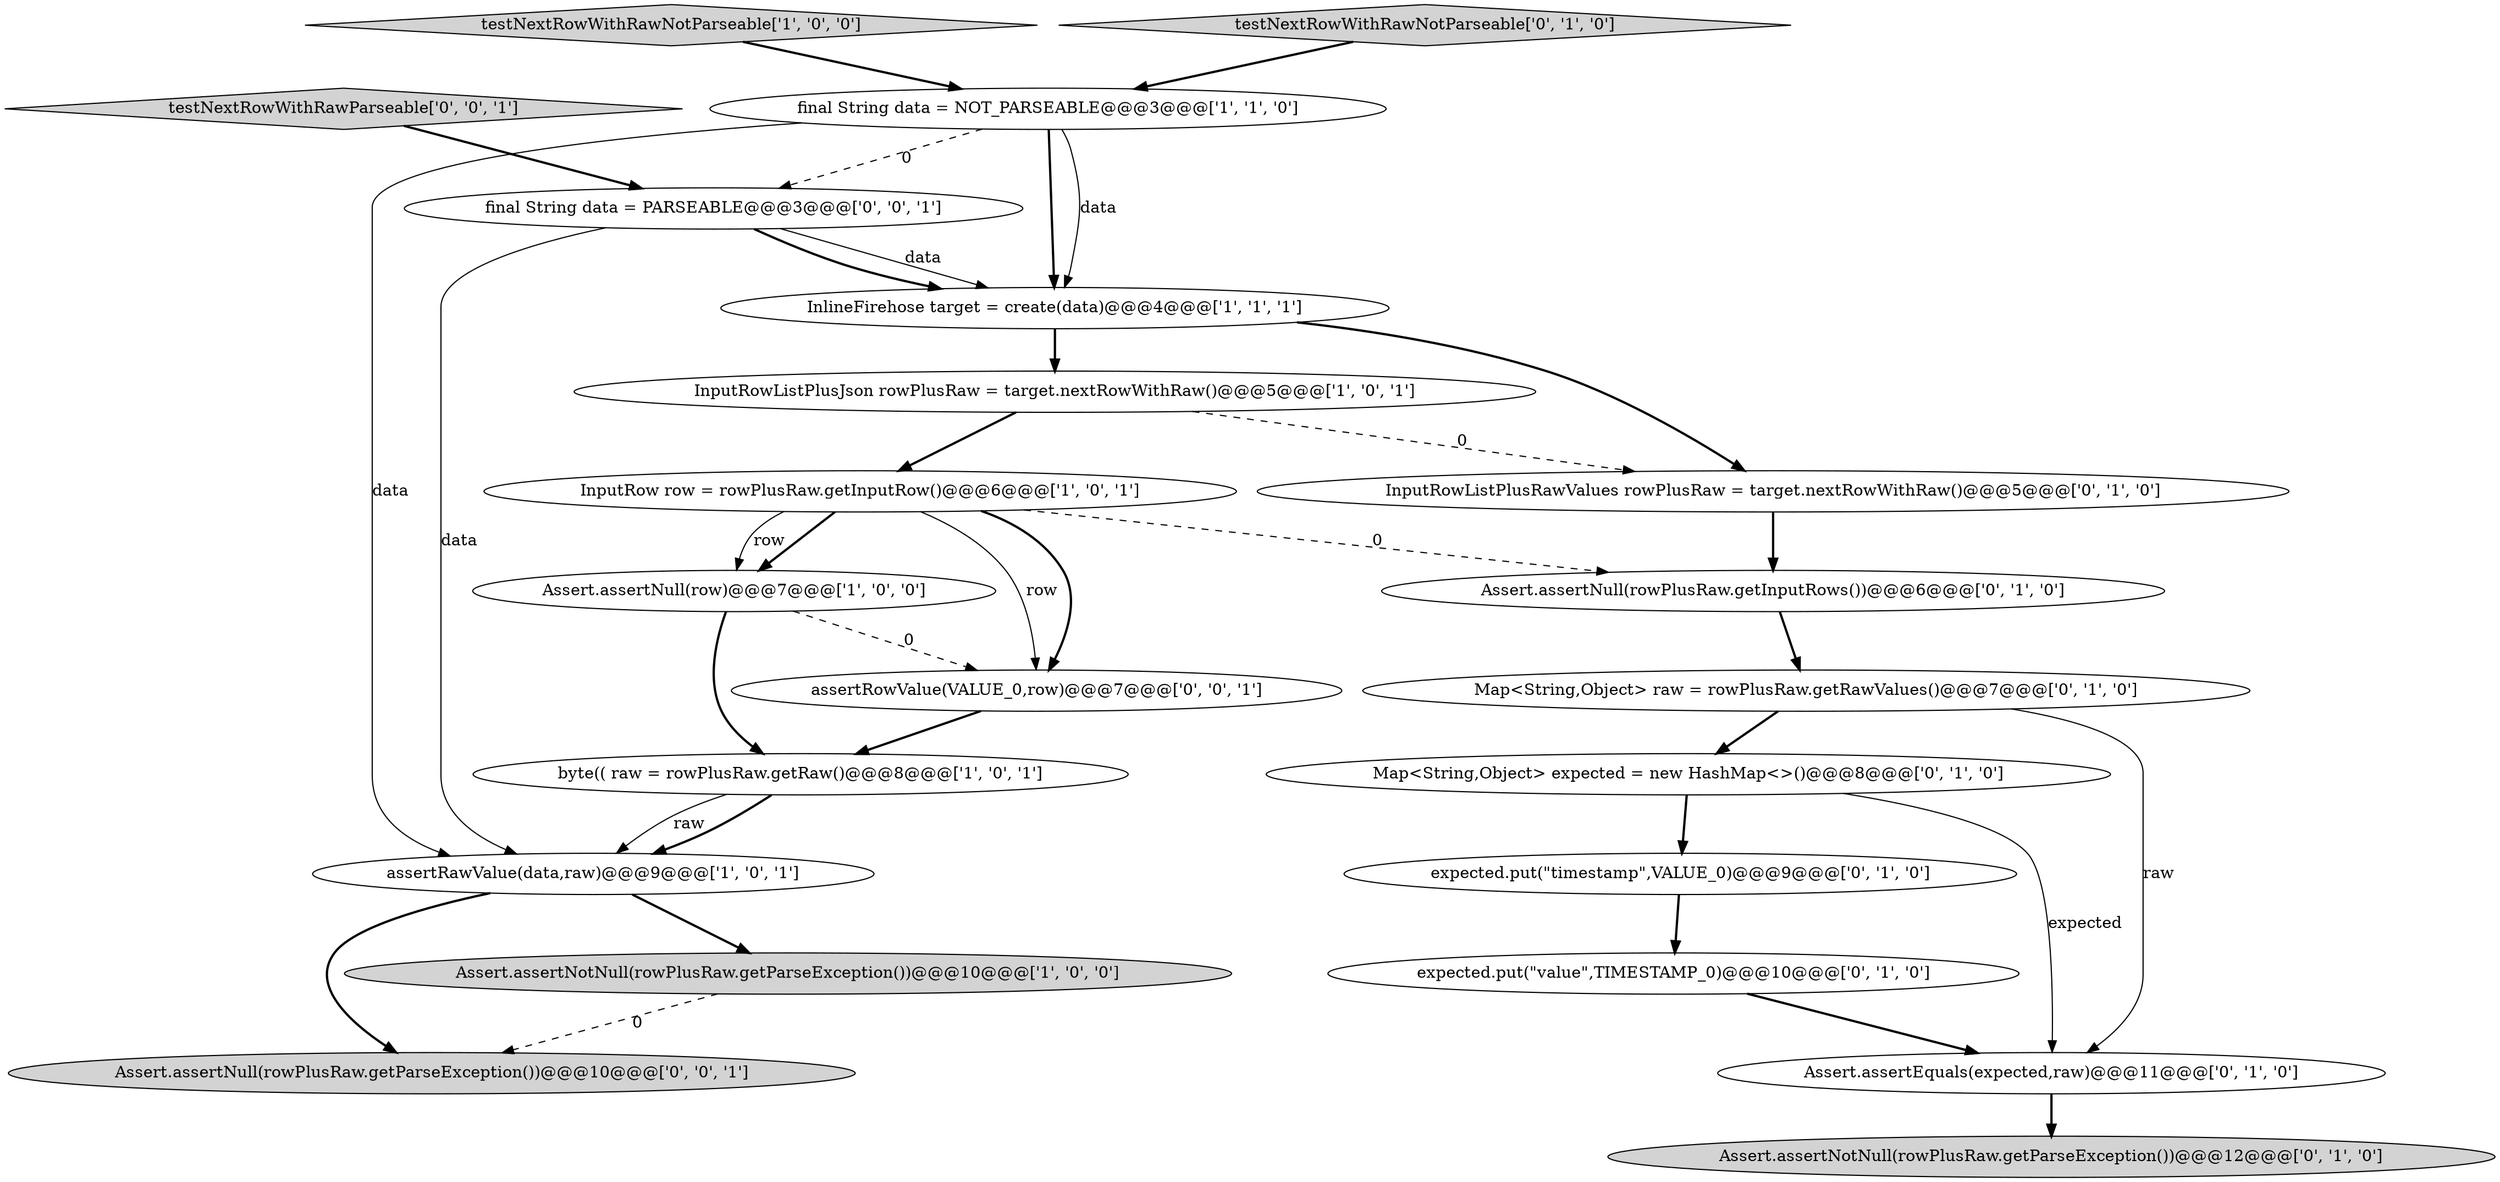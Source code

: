 digraph {
4 [style = filled, label = "final String data = NOT_PARSEABLE@@@3@@@['1', '1', '0']", fillcolor = white, shape = ellipse image = "AAA0AAABBB1BBB"];
7 [style = filled, label = "InputRowListPlusJson rowPlusRaw = target.nextRowWithRaw()@@@5@@@['1', '0', '1']", fillcolor = white, shape = ellipse image = "AAA0AAABBB1BBB"];
16 [style = filled, label = "InputRowListPlusRawValues rowPlusRaw = target.nextRowWithRaw()@@@5@@@['0', '1', '0']", fillcolor = white, shape = ellipse image = "AAA1AAABBB2BBB"];
20 [style = filled, label = "Assert.assertNull(rowPlusRaw.getParseException())@@@10@@@['0', '0', '1']", fillcolor = lightgray, shape = ellipse image = "AAA0AAABBB3BBB"];
11 [style = filled, label = "expected.put(\"value\",TIMESTAMP_0)@@@10@@@['0', '1', '0']", fillcolor = white, shape = ellipse image = "AAA1AAABBB2BBB"];
14 [style = filled, label = "Assert.assertNull(rowPlusRaw.getInputRows())@@@6@@@['0', '1', '0']", fillcolor = white, shape = ellipse image = "AAA1AAABBB2BBB"];
12 [style = filled, label = "Assert.assertEquals(expected,raw)@@@11@@@['0', '1', '0']", fillcolor = white, shape = ellipse image = "AAA1AAABBB2BBB"];
18 [style = filled, label = "assertRowValue(VALUE_0,row)@@@7@@@['0', '0', '1']", fillcolor = white, shape = ellipse image = "AAA0AAABBB3BBB"];
10 [style = filled, label = "Map<String,Object> expected = new HashMap<>()@@@8@@@['0', '1', '0']", fillcolor = white, shape = ellipse image = "AAA0AAABBB2BBB"];
13 [style = filled, label = "Assert.assertNotNull(rowPlusRaw.getParseException())@@@12@@@['0', '1', '0']", fillcolor = lightgray, shape = ellipse image = "AAA0AAABBB2BBB"];
1 [style = filled, label = "InlineFirehose target = create(data)@@@4@@@['1', '1', '1']", fillcolor = white, shape = ellipse image = "AAA0AAABBB1BBB"];
8 [style = filled, label = "Assert.assertNull(row)@@@7@@@['1', '0', '0']", fillcolor = white, shape = ellipse image = "AAA0AAABBB1BBB"];
21 [style = filled, label = "testNextRowWithRawParseable['0', '0', '1']", fillcolor = lightgray, shape = diamond image = "AAA0AAABBB3BBB"];
17 [style = filled, label = "expected.put(\"timestamp\",VALUE_0)@@@9@@@['0', '1', '0']", fillcolor = white, shape = ellipse image = "AAA0AAABBB2BBB"];
2 [style = filled, label = "byte(( raw = rowPlusRaw.getRaw()@@@8@@@['1', '0', '1']", fillcolor = white, shape = ellipse image = "AAA0AAABBB1BBB"];
9 [style = filled, label = "Map<String,Object> raw = rowPlusRaw.getRawValues()@@@7@@@['0', '1', '0']", fillcolor = white, shape = ellipse image = "AAA0AAABBB2BBB"];
0 [style = filled, label = "assertRawValue(data,raw)@@@9@@@['1', '0', '1']", fillcolor = white, shape = ellipse image = "AAA0AAABBB1BBB"];
6 [style = filled, label = "testNextRowWithRawNotParseable['1', '0', '0']", fillcolor = lightgray, shape = diamond image = "AAA0AAABBB1BBB"];
19 [style = filled, label = "final String data = PARSEABLE@@@3@@@['0', '0', '1']", fillcolor = white, shape = ellipse image = "AAA0AAABBB3BBB"];
5 [style = filled, label = "InputRow row = rowPlusRaw.getInputRow()@@@6@@@['1', '0', '1']", fillcolor = white, shape = ellipse image = "AAA0AAABBB1BBB"];
15 [style = filled, label = "testNextRowWithRawNotParseable['0', '1', '0']", fillcolor = lightgray, shape = diamond image = "AAA0AAABBB2BBB"];
3 [style = filled, label = "Assert.assertNotNull(rowPlusRaw.getParseException())@@@10@@@['1', '0', '0']", fillcolor = lightgray, shape = ellipse image = "AAA0AAABBB1BBB"];
4->1 [style = solid, label="data"];
10->12 [style = solid, label="expected"];
3->20 [style = dashed, label="0"];
5->8 [style = bold, label=""];
4->0 [style = solid, label="data"];
11->12 [style = bold, label=""];
6->4 [style = bold, label=""];
18->2 [style = bold, label=""];
5->14 [style = dashed, label="0"];
8->18 [style = dashed, label="0"];
10->17 [style = bold, label=""];
19->1 [style = bold, label=""];
19->0 [style = solid, label="data"];
15->4 [style = bold, label=""];
14->9 [style = bold, label=""];
0->3 [style = bold, label=""];
2->0 [style = solid, label="raw"];
19->1 [style = solid, label="data"];
5->18 [style = solid, label="row"];
4->1 [style = bold, label=""];
12->13 [style = bold, label=""];
5->8 [style = solid, label="row"];
0->20 [style = bold, label=""];
8->2 [style = bold, label=""];
21->19 [style = bold, label=""];
16->14 [style = bold, label=""];
5->18 [style = bold, label=""];
17->11 [style = bold, label=""];
7->5 [style = bold, label=""];
7->16 [style = dashed, label="0"];
2->0 [style = bold, label=""];
1->7 [style = bold, label=""];
4->19 [style = dashed, label="0"];
1->16 [style = bold, label=""];
9->10 [style = bold, label=""];
9->12 [style = solid, label="raw"];
}
